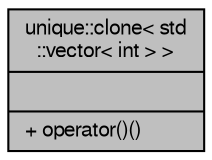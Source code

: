 digraph "unique::clone&lt; std::vector&lt; int &gt; &gt;"
{
  edge [fontname="FreeSans",fontsize="10",labelfontname="FreeSans",labelfontsize="10"];
  node [fontname="FreeSans",fontsize="10",shape=record];
  Node1 [label="{unique::clone\< std\l::vector\< int \> \>\n||+ operator()()\l}",height=0.2,width=0.4,color="black", fillcolor="grey75", style="filled" fontcolor="black"];
}
